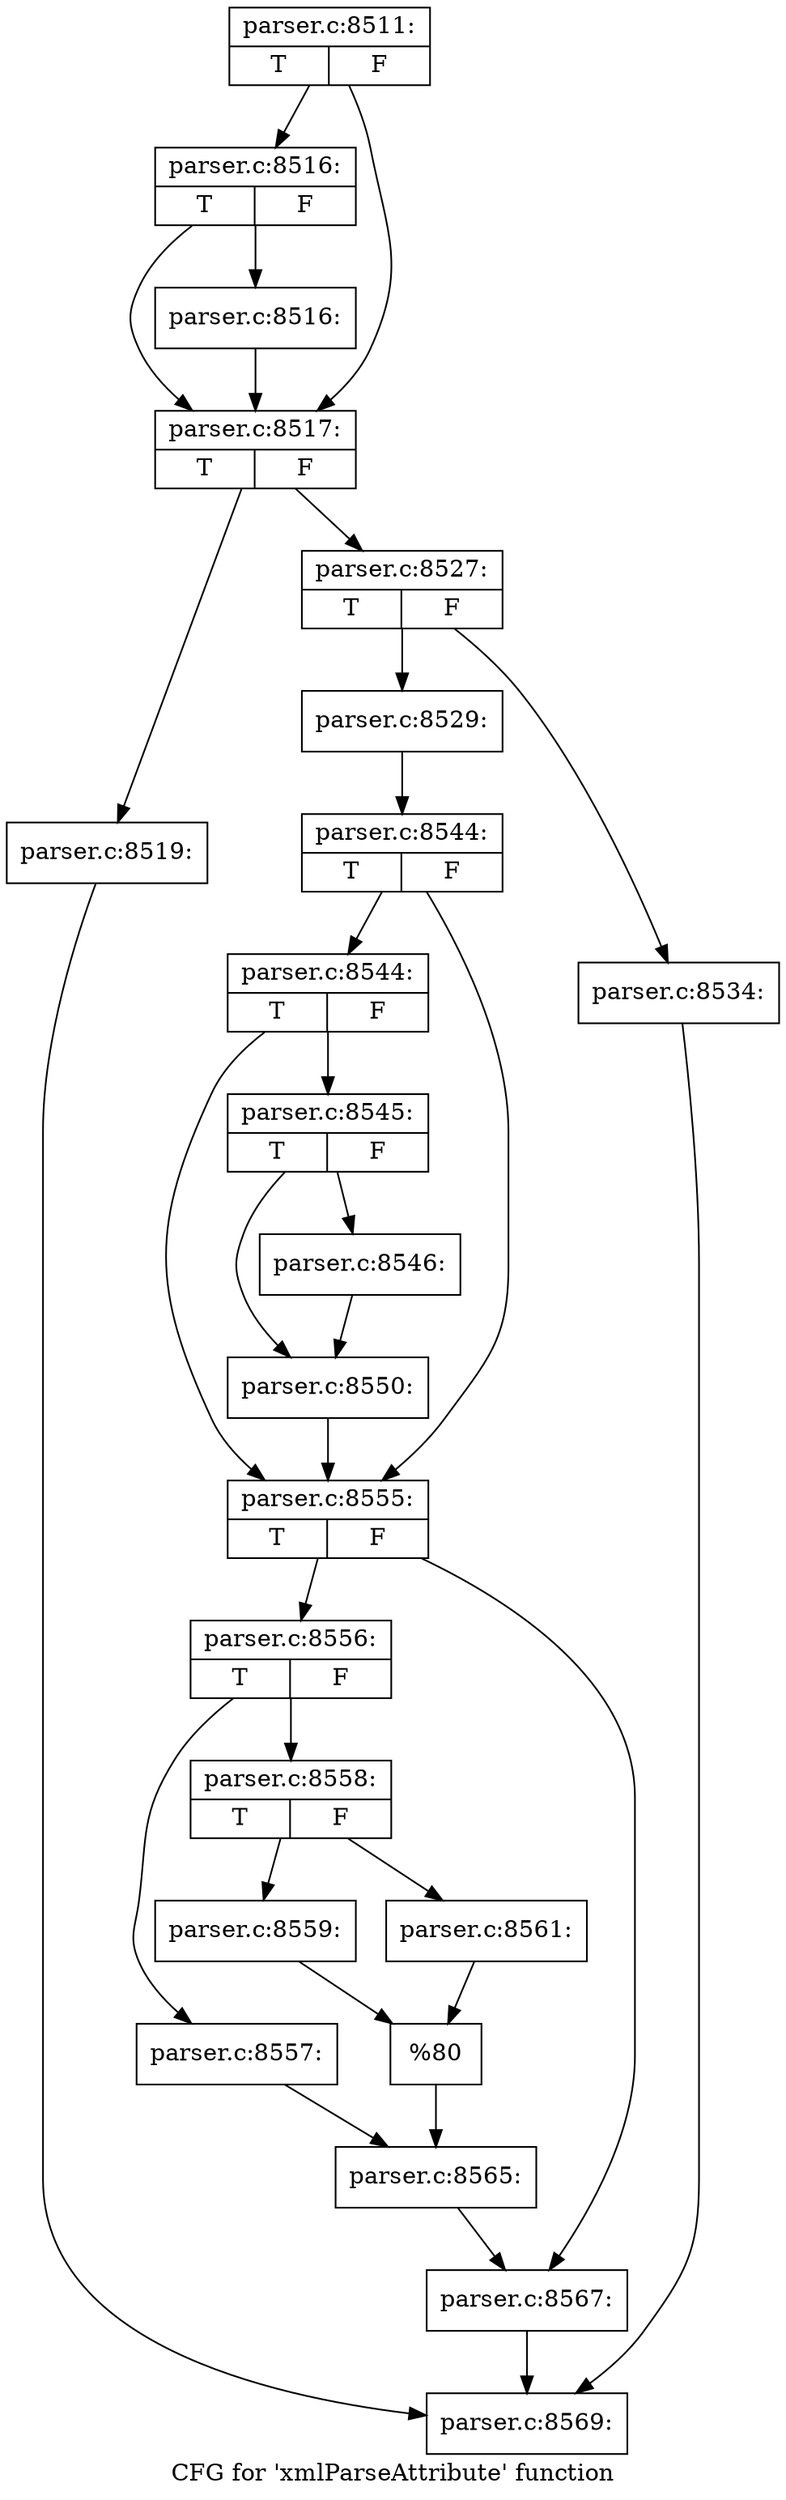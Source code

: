 digraph "CFG for 'xmlParseAttribute' function" {
	label="CFG for 'xmlParseAttribute' function";

	Node0x5c464a0 [shape=record,label="{parser.c:8511:|{<s0>T|<s1>F}}"];
	Node0x5c464a0 -> Node0x5c48770;
	Node0x5c464a0 -> Node0x5c48720;
	Node0x5c48770 [shape=record,label="{parser.c:8516:|{<s0>T|<s1>F}}"];
	Node0x5c48770 -> Node0x5c486d0;
	Node0x5c48770 -> Node0x5c48720;
	Node0x5c486d0 [shape=record,label="{parser.c:8516:}"];
	Node0x5c486d0 -> Node0x5c48720;
	Node0x5c48720 [shape=record,label="{parser.c:8517:|{<s0>T|<s1>F}}"];
	Node0x5c48720 -> Node0x5c495f0;
	Node0x5c48720 -> Node0x5c49640;
	Node0x5c495f0 [shape=record,label="{parser.c:8519:}"];
	Node0x5c495f0 -> Node0x5c467d0;
	Node0x5c49640 [shape=record,label="{parser.c:8527:|{<s0>T|<s1>F}}"];
	Node0x5c49640 -> Node0x5c49ff0;
	Node0x5c49640 -> Node0x5c4a090;
	Node0x5c49ff0 [shape=record,label="{parser.c:8529:}"];
	Node0x5c49ff0 -> Node0x5c4a040;
	Node0x5c4a090 [shape=record,label="{parser.c:8534:}"];
	Node0x5c4a090 -> Node0x5c467d0;
	Node0x5c4a040 [shape=record,label="{parser.c:8544:|{<s0>T|<s1>F}}"];
	Node0x5c4a040 -> Node0x5c4b530;
	Node0x5c4a040 -> Node0x5c4b4e0;
	Node0x5c4b530 [shape=record,label="{parser.c:8544:|{<s0>T|<s1>F}}"];
	Node0x5c4b530 -> Node0x5c4b490;
	Node0x5c4b530 -> Node0x5c4b4e0;
	Node0x5c4b490 [shape=record,label="{parser.c:8545:|{<s0>T|<s1>F}}"];
	Node0x5c4b490 -> Node0x5c4be70;
	Node0x5c4b490 -> Node0x5c4be20;
	Node0x5c4be20 [shape=record,label="{parser.c:8546:}"];
	Node0x5c4be20 -> Node0x5c4be70;
	Node0x5c4be70 [shape=record,label="{parser.c:8550:}"];
	Node0x5c4be70 -> Node0x5c4b4e0;
	Node0x5c4b4e0 [shape=record,label="{parser.c:8555:|{<s0>T|<s1>F}}"];
	Node0x5c4b4e0 -> Node0x5c4c920;
	Node0x5c4b4e0 -> Node0x5c4c970;
	Node0x5c4c920 [shape=record,label="{parser.c:8556:|{<s0>T|<s1>F}}"];
	Node0x5c4c920 -> Node0x5a50170;
	Node0x5c4c920 -> Node0x5a50210;
	Node0x5a50170 [shape=record,label="{parser.c:8557:}"];
	Node0x5a50170 -> Node0x5a501c0;
	Node0x5a50210 [shape=record,label="{parser.c:8558:|{<s0>T|<s1>F}}"];
	Node0x5a50210 -> Node0x5c4e490;
	Node0x5a50210 -> Node0x5c4e530;
	Node0x5c4e490 [shape=record,label="{parser.c:8559:}"];
	Node0x5c4e490 -> Node0x5c4e4e0;
	Node0x5c4e530 [shape=record,label="{parser.c:8561:}"];
	Node0x5c4e530 -> Node0x5c4e4e0;
	Node0x5c4e4e0 [shape=record,label="{%80}"];
	Node0x5c4e4e0 -> Node0x5a501c0;
	Node0x5a501c0 [shape=record,label="{parser.c:8565:}"];
	Node0x5a501c0 -> Node0x5c4c970;
	Node0x5c4c970 [shape=record,label="{parser.c:8567:}"];
	Node0x5c4c970 -> Node0x5c467d0;
	Node0x5c467d0 [shape=record,label="{parser.c:8569:}"];
}
